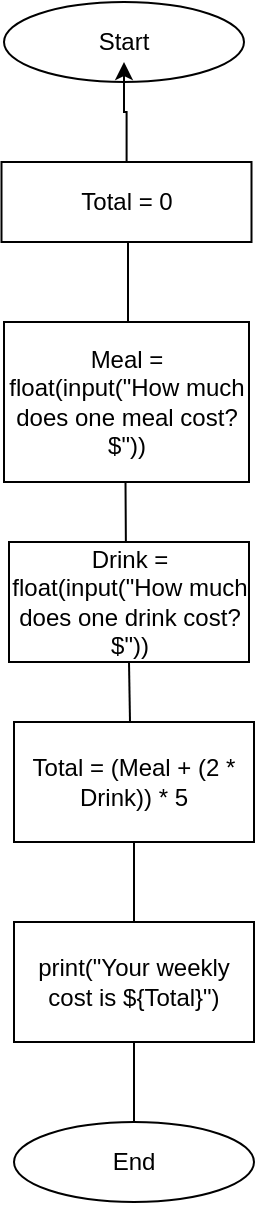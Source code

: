 <mxfile version="15.2.9" type="github"><diagram id="G4FfySSn_6Vg96J9jAk2" name="Page-1"><mxGraphModel dx="1422" dy="780" grid="1" gridSize="10" guides="1" tooltips="1" connect="1" arrows="1" fold="1" page="1" pageScale="1" pageWidth="850" pageHeight="1100" math="0" shadow="0"><root><mxCell id="0"/><mxCell id="1" parent="0"/><mxCell id="GMz97-zafyNmwGmyxj0C-1" value="Start" style="ellipse;whiteSpace=wrap;html=1;" vertex="1" parent="1"><mxGeometry x="360" y="80" width="120" height="40" as="geometry"/></mxCell><mxCell id="GMz97-zafyNmwGmyxj0C-5" style="edgeStyle=orthogonalEdgeStyle;rounded=0;orthogonalLoop=1;jettySize=auto;html=1;" edge="1" parent="1" source="GMz97-zafyNmwGmyxj0C-3"><mxGeometry relative="1" as="geometry"><mxPoint x="420" y="110" as="targetPoint"/><Array as="points"><mxPoint x="421" y="135"/><mxPoint x="420" y="135"/></Array></mxGeometry></mxCell><mxCell id="GMz97-zafyNmwGmyxj0C-3" value="Total = 0" style="rounded=0;whiteSpace=wrap;html=1;" vertex="1" parent="1"><mxGeometry x="358.75" y="160" width="125" height="40" as="geometry"/></mxCell><mxCell id="GMz97-zafyNmwGmyxj0C-4" value="" style="endArrow=none;html=1;" edge="1" parent="1"><mxGeometry width="50" height="50" relative="1" as="geometry"><mxPoint x="422" y="240" as="sourcePoint"/><mxPoint x="422" y="200" as="targetPoint"/><Array as="points"><mxPoint x="422" y="200"/></Array></mxGeometry></mxCell><mxCell id="GMz97-zafyNmwGmyxj0C-6" value="Meal = float(input(&quot;How much does one meal cost? $&quot;))" style="rounded=0;whiteSpace=wrap;html=1;" vertex="1" parent="1"><mxGeometry x="360" y="240" width="122.5" height="80" as="geometry"/></mxCell><mxCell id="GMz97-zafyNmwGmyxj0C-7" value="" style="endArrow=none;html=1;" edge="1" parent="1"><mxGeometry width="50" height="50" relative="1" as="geometry"><mxPoint x="420.75" y="350" as="sourcePoint"/><mxPoint x="420.75" y="320" as="targetPoint"/><Array as="points"><mxPoint x="421" y="360"/></Array></mxGeometry></mxCell><mxCell id="GMz97-zafyNmwGmyxj0C-8" value="Drink = float(input(&quot;How much does one drink cost? $&quot;))" style="rounded=0;whiteSpace=wrap;html=1;" vertex="1" parent="1"><mxGeometry x="362.5" y="350" width="120" height="60" as="geometry"/></mxCell><mxCell id="GMz97-zafyNmwGmyxj0C-9" value="" style="endArrow=none;html=1;entryX=0.5;entryY=1;entryDx=0;entryDy=0;" edge="1" parent="1" target="GMz97-zafyNmwGmyxj0C-8"><mxGeometry width="50" height="50" relative="1" as="geometry"><mxPoint x="423" y="440" as="sourcePoint"/><mxPoint x="450" y="430" as="targetPoint"/></mxGeometry></mxCell><mxCell id="GMz97-zafyNmwGmyxj0C-10" value="Total = (Meal + (2 * Drink)) * 5" style="rounded=0;whiteSpace=wrap;html=1;" vertex="1" parent="1"><mxGeometry x="365" y="440" width="120" height="60" as="geometry"/></mxCell><mxCell id="GMz97-zafyNmwGmyxj0C-11" value="" style="endArrow=none;html=1;entryX=0.5;entryY=1;entryDx=0;entryDy=0;" edge="1" parent="1" target="GMz97-zafyNmwGmyxj0C-10"><mxGeometry width="50" height="50" relative="1" as="geometry"><mxPoint x="425" y="540" as="sourcePoint"/><mxPoint x="450" y="520" as="targetPoint"/></mxGeometry></mxCell><mxCell id="GMz97-zafyNmwGmyxj0C-12" value="print(&quot;Your weekly cost is ${Total}&quot;)" style="rounded=0;whiteSpace=wrap;html=1;" vertex="1" parent="1"><mxGeometry x="365" y="540" width="120" height="60" as="geometry"/></mxCell><mxCell id="GMz97-zafyNmwGmyxj0C-13" value="" style="endArrow=none;html=1;entryX=0.5;entryY=1;entryDx=0;entryDy=0;" edge="1" parent="1" target="GMz97-zafyNmwGmyxj0C-12"><mxGeometry width="50" height="50" relative="1" as="geometry"><mxPoint x="425" y="640" as="sourcePoint"/><mxPoint x="450" y="620" as="targetPoint"/></mxGeometry></mxCell><mxCell id="GMz97-zafyNmwGmyxj0C-14" value="End" style="ellipse;whiteSpace=wrap;html=1;" vertex="1" parent="1"><mxGeometry x="365" y="640" width="120" height="40" as="geometry"/></mxCell></root></mxGraphModel></diagram></mxfile>